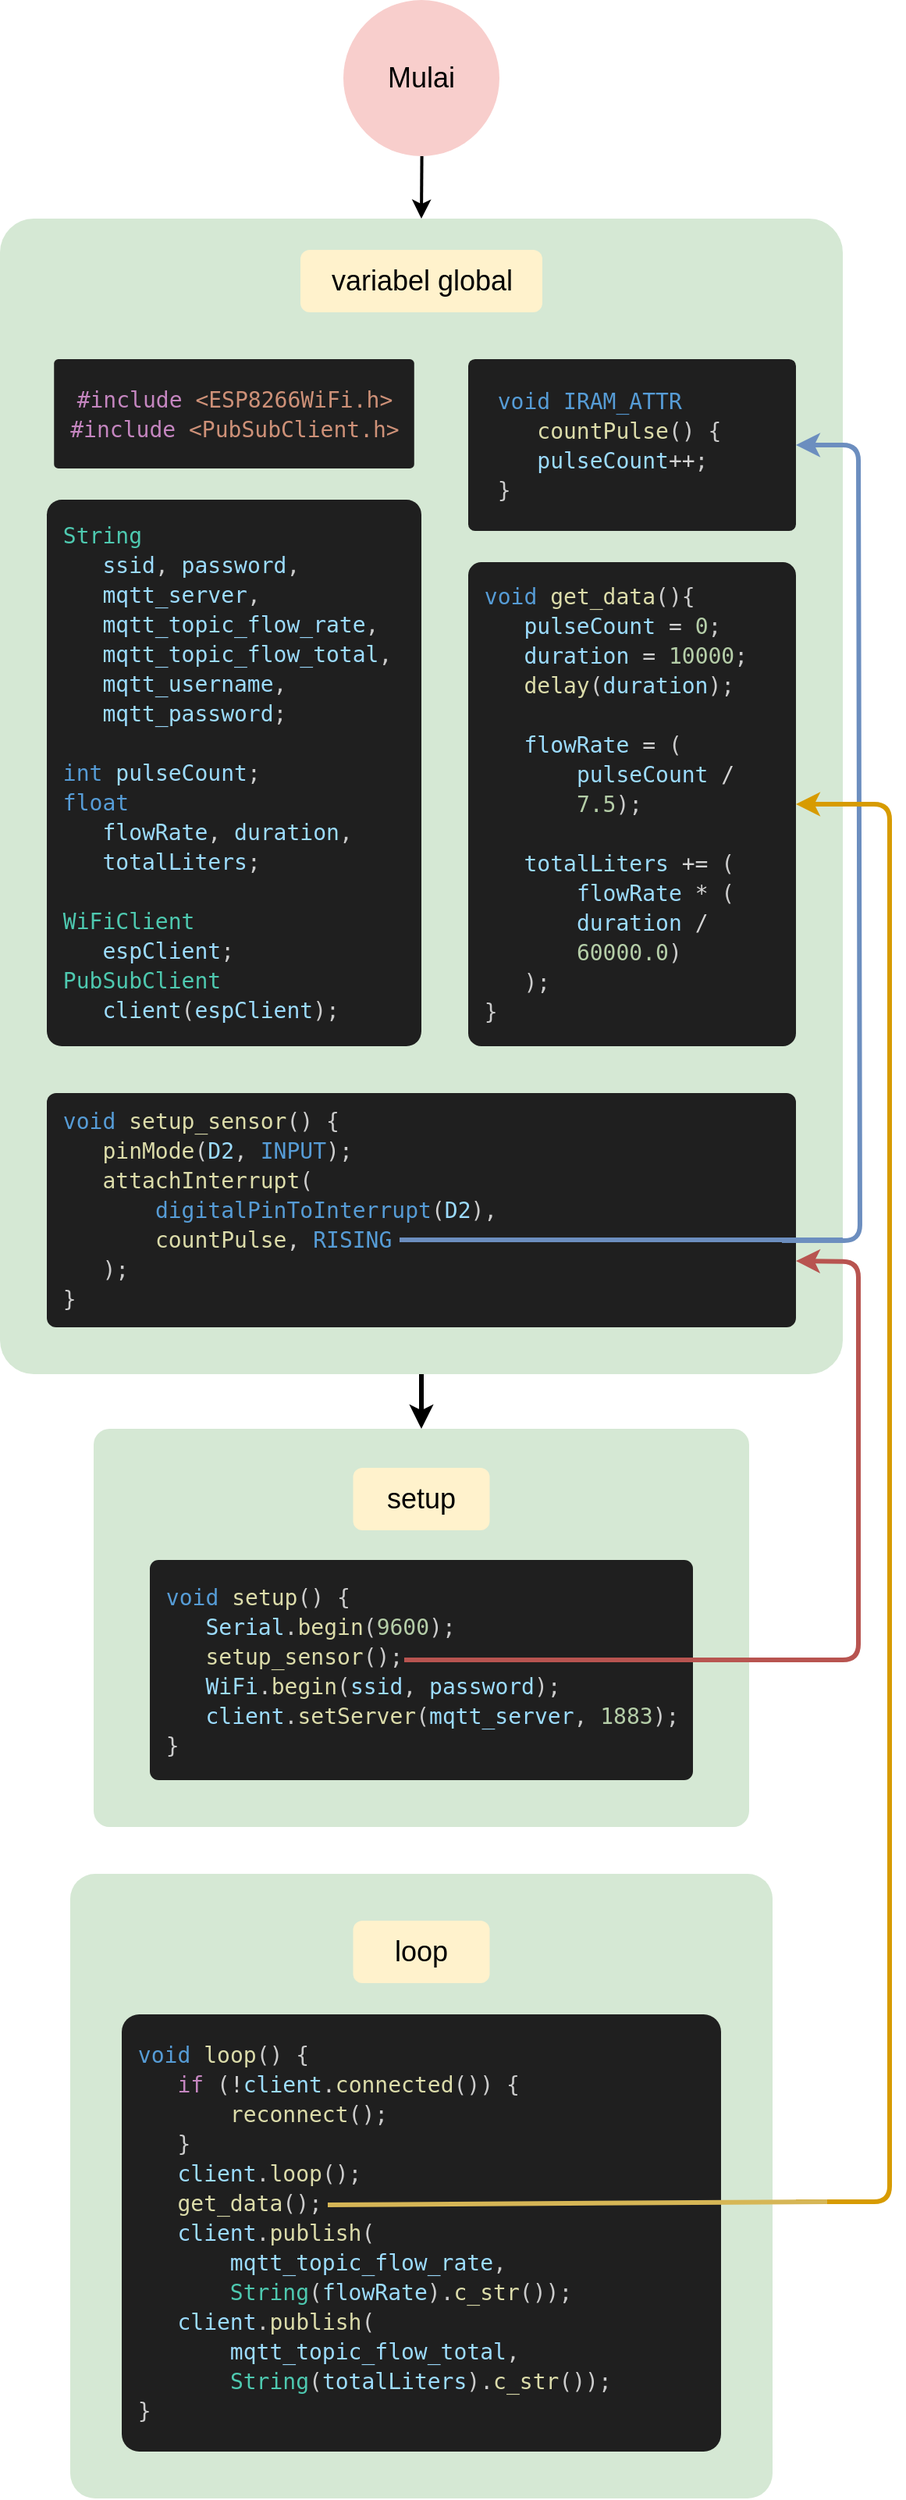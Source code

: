 <mxfile>
    <diagram id="fNDOsW1qVBvkSl3uogUd" name="Water Flow">
        <mxGraphModel dx="1427" dy="636" grid="1" gridSize="10" guides="1" tooltips="1" connect="1" arrows="1" fold="1" page="1" pageScale="1" pageWidth="827" pageHeight="1169" math="0" shadow="0">
            <root>
                <mxCell id="0"/>
                <mxCell id="1" parent="0"/>
                <mxCell id="21" style="edgeStyle=none;html=1;entryX=0.5;entryY=0;entryDx=0;entryDy=0;fontSize=18;strokeWidth=2;" parent="1" source="3" target="12" edge="1">
                    <mxGeometry relative="1" as="geometry"/>
                </mxCell>
                <mxCell id="3" value="Mulai" style="ellipse;whiteSpace=wrap;html=1;aspect=fixed;strokeWidth=2;fontSize=18;fillColor=#f8cecc;strokeColor=none;" parent="1" vertex="1">
                    <mxGeometry x="270" y="10" width="100" height="100" as="geometry"/>
                </mxCell>
                <mxCell id="38" value="" style="edgeStyle=none;html=1;strokeWidth=3;entryX=0.5;entryY=0;entryDx=0;entryDy=0;" edge="1" parent="1" source="12" target="27">
                    <mxGeometry relative="1" as="geometry"/>
                </mxCell>
                <mxCell id="12" value="&lt;div style=&quot;font-family: &amp;quot;Droid Sans Mono&amp;quot;, &amp;quot;monospace&amp;quot;, monospace; line-height: 19px;&quot;&gt;&lt;div style=&quot;&quot;&gt;&lt;div style=&quot;line-height: 19px;&quot;&gt;&lt;div style=&quot;&quot;&gt;&lt;br&gt;&lt;/div&gt;&lt;/div&gt;&lt;/div&gt;&lt;/div&gt;" style="rounded=1;whiteSpace=wrap;html=1;strokeWidth=2;fontSize=14;arcSize=4;fillColor=#d5e8d4;strokeColor=none;align=center;" parent="1" vertex="1">
                    <mxGeometry x="50" y="150" width="540" height="740" as="geometry"/>
                </mxCell>
                <mxCell id="19" value="variabel global" style="rounded=1;whiteSpace=wrap;html=1;strokeWidth=2;fontSize=18;fillColor=#fff2cc;strokeColor=none;fontColor=default;" parent="1" vertex="1">
                    <mxGeometry x="242.5" y="170" width="155" height="40" as="geometry"/>
                </mxCell>
                <mxCell id="22" value="&lt;div style=&quot;font-family: &amp;quot;Droid Sans Mono&amp;quot;, &amp;quot;monospace&amp;quot;, monospace; line-height: 19px;&quot;&gt;&lt;div style=&quot;&quot;&gt;&lt;div style=&quot;line-height: 19px;&quot;&gt;&lt;div style=&quot;&quot;&gt;&lt;div style=&quot;color: rgb(204, 204, 204); background-color: rgb(31, 31, 31); line-height: 19px;&quot;&gt;&lt;div&gt;&lt;span style=&quot;color: #c586c0;&quot;&gt;#include&lt;/span&gt;&lt;span style=&quot;color: #569cd6;&quot;&gt; &lt;/span&gt;&lt;span style=&quot;color: #ce9178;&quot;&gt;&amp;lt;ESP8266WiFi.h&amp;gt;&lt;/span&gt;&lt;/div&gt;&lt;div&gt;&lt;span style=&quot;color: #c586c0;&quot;&gt;#include&lt;/span&gt;&lt;span style=&quot;color: #569cd6;&quot;&gt; &lt;/span&gt;&lt;span style=&quot;color: #ce9178;&quot;&gt;&amp;lt;PubSubClient.h&amp;gt;&lt;/span&gt;&lt;/div&gt;&lt;/div&gt;&lt;/div&gt;&lt;/div&gt;&lt;/div&gt;&lt;/div&gt;" style="rounded=1;whiteSpace=wrap;html=1;strokeWidth=2;fontSize=14;arcSize=4;fillColor=#1f1f1f;strokeColor=none;align=center;fontColor=#333333;labelBorderColor=none;" vertex="1" parent="1">
                    <mxGeometry x="84.62" y="240" width="230.77" height="70" as="geometry"/>
                </mxCell>
                <mxCell id="23" value="&lt;div style=&quot;font-family: &amp;quot;Droid Sans Mono&amp;quot;, &amp;quot;monospace&amp;quot;, monospace; line-height: 19px;&quot;&gt;&lt;div style=&quot;&quot;&gt;&lt;div style=&quot;line-height: 19px;&quot;&gt;&lt;div style=&quot;&quot;&gt;&lt;div style=&quot;color: rgb(204, 204, 204); background-color: rgb(31, 31, 31); line-height: 19px;&quot;&gt;&lt;div style=&quot;line-height: 19px;&quot;&gt;&lt;div&gt;&lt;span style=&quot;color: #4ec9b0;&quot;&gt;&amp;nbsp;String&lt;/span&gt;&lt;/div&gt;&lt;div&gt;    &lt;span style=&quot;color: #9cdcfe;&quot;&gt;&amp;nbsp; &amp;nbsp; ssid&lt;/span&gt;, &lt;span style=&quot;color: #9cdcfe;&quot;&gt;password&lt;/span&gt;,&amp;nbsp; &amp;nbsp; &amp;nbsp; &amp;nbsp;&amp;nbsp;&lt;/div&gt;&lt;div&gt;&lt;span style=&quot;color: #9cdcfe;&quot;&gt;&amp;nbsp; &amp;nbsp; mqtt_server&lt;/span&gt;,&lt;/div&gt;&lt;div&gt;    &lt;span style=&quot;color: #9cdcfe;&quot;&gt;&amp;nbsp; &amp;nbsp; mqtt_topic_flow_rate&lt;/span&gt;,&lt;/div&gt;&lt;div&gt;    &lt;span style=&quot;color: #9cdcfe;&quot;&gt;&amp;nbsp; &amp;nbsp; mqtt_topic_flow_total&lt;/span&gt;,&lt;/div&gt;&lt;div&gt;    &lt;span style=&quot;color: #9cdcfe;&quot;&gt;&amp;nbsp; &amp;nbsp; mqtt_username&lt;/span&gt;,&amp;nbsp;&lt;/div&gt;&lt;div&gt;&lt;span style=&quot;color: #9cdcfe;&quot;&gt;&amp;nbsp; &amp;nbsp; mqtt_password&lt;/span&gt;;&lt;/div&gt;&lt;br&gt;&lt;div&gt;&lt;span style=&quot;color: #569cd6;&quot;&gt;&amp;nbsp;int&lt;/span&gt; &lt;span style=&quot;color: #9cdcfe;&quot;&gt;pulseCount&lt;/span&gt;;&lt;/div&gt;&lt;div&gt;&lt;span style=&quot;color: #569cd6;&quot;&gt;&amp;nbsp;float&lt;/span&gt; &lt;/div&gt;&lt;div&gt;    &lt;span style=&quot;color: #9cdcfe;&quot;&gt;&amp;nbsp; &amp;nbsp; flowRate&lt;/span&gt;, &lt;span style=&quot;color: #9cdcfe;&quot;&gt;duration&lt;/span&gt;,&lt;/div&gt;&lt;div&gt;    &lt;span style=&quot;color: #9cdcfe;&quot;&gt;&amp;nbsp; &amp;nbsp; totalLiters&lt;/span&gt;;&lt;/div&gt;&lt;br&gt;&lt;div&gt;&lt;span style=&quot;color: #4ec9b0;&quot;&gt;&amp;nbsp;WiFiClient&lt;/span&gt; &lt;/div&gt;&lt;div&gt;    &lt;span style=&quot;color: #9cdcfe;&quot;&gt;&amp;nbsp; &amp;nbsp; espClient&lt;/span&gt;;&lt;/div&gt;&lt;div&gt;&lt;span style=&quot;color: #4ec9b0;&quot;&gt;&amp;nbsp;PubSubClient&lt;/span&gt;&lt;/div&gt;&lt;div&gt;    &lt;span style=&quot;color: #9cdcfe;&quot;&gt;&amp;nbsp; &amp;nbsp; client&lt;/span&gt;(&lt;span style=&quot;color: #9cdcfe;&quot;&gt;espClient&lt;/span&gt;);&lt;/div&gt;&lt;/div&gt;&lt;/div&gt;&lt;/div&gt;&lt;/div&gt;&lt;/div&gt;&lt;/div&gt;" style="rounded=1;whiteSpace=wrap;html=1;strokeWidth=2;fontSize=14;arcSize=4;fillColor=#1f1f1f;strokeColor=none;align=left;fontColor=#333333;labelBorderColor=none;" vertex="1" parent="1">
                    <mxGeometry x="80" y="330" width="240" height="350" as="geometry"/>
                </mxCell>
                <mxCell id="24" value="&lt;div style=&quot;font-family: &amp;quot;Droid Sans Mono&amp;quot;, &amp;quot;monospace&amp;quot;, monospace; line-height: 19px;&quot;&gt;&lt;div style=&quot;&quot;&gt;&lt;div style=&quot;line-height: 19px;&quot;&gt;&lt;div style=&quot;&quot;&gt;&lt;div style=&quot;color: rgb(204, 204, 204); background-color: rgb(31, 31, 31); line-height: 19px;&quot;&gt;&lt;div style=&quot;line-height: 19px;&quot;&gt;&lt;div style=&quot;line-height: 19px;&quot;&gt;&lt;div&gt;&lt;span style=&quot;color: #569cd6;&quot;&gt;&amp;nbsp; void&lt;/span&gt; &lt;span style=&quot;color: #569cd6;&quot;&gt;IRAM_ATTR&lt;/span&gt;&lt;/div&gt;&lt;div&gt;&lt;span style=&quot;color: #dcdcaa;&quot;&gt;&amp;nbsp; &amp;nbsp; &amp;nbsp;countPulse&lt;/span&gt;() {&lt;/div&gt;&lt;div&gt;&lt;span style=&quot;color: #9cdcfe;&quot;&gt;&amp;nbsp; &amp;nbsp; &amp;nbsp;pulseCount&lt;/span&gt;&lt;span style=&quot;color: #d4d4d4;&quot;&gt;++&lt;/span&gt;;&lt;/div&gt;&lt;div style=&quot;&quot;&gt;&amp;nbsp; }&lt;/div&gt;&lt;/div&gt;&lt;/div&gt;&lt;/div&gt;&lt;/div&gt;&lt;/div&gt;&lt;/div&gt;&lt;/div&gt;" style="rounded=1;whiteSpace=wrap;html=1;strokeWidth=2;fontSize=14;arcSize=4;fillColor=#1f1f1f;strokeColor=none;align=left;fontColor=#333333;labelBorderColor=none;" vertex="1" parent="1">
                    <mxGeometry x="350" y="240" width="210" height="110" as="geometry"/>
                </mxCell>
                <mxCell id="26" value="&lt;div style=&quot;font-family: &amp;quot;Droid Sans Mono&amp;quot;, &amp;quot;monospace&amp;quot;, monospace; line-height: 19px;&quot;&gt;&lt;div style=&quot;&quot;&gt;&lt;div style=&quot;line-height: 19px;&quot;&gt;&lt;div style=&quot;&quot;&gt;&lt;div style=&quot;color: rgb(204, 204, 204); background-color: rgb(31, 31, 31); line-height: 19px;&quot;&gt;&lt;div style=&quot;line-height: 19px;&quot;&gt;&lt;div style=&quot;line-height: 19px;&quot;&gt;&lt;div style=&quot;line-height: 19px;&quot;&gt;&lt;div&gt;&lt;span style=&quot;color: #569cd6;&quot;&gt;&amp;nbsp;void&lt;/span&gt; &lt;span style=&quot;color: #dcdcaa;&quot;&gt;get_data&lt;/span&gt;(){&lt;/div&gt;&lt;div&gt;    &lt;span style=&quot;color: #9cdcfe;&quot;&gt;&amp;nbsp; &amp;nbsp; pulseCount&lt;/span&gt; &lt;span style=&quot;color: #d4d4d4;&quot;&gt;=&lt;/span&gt; &lt;span style=&quot;color: #b5cea8;&quot;&gt;0&lt;/span&gt;;&lt;/div&gt;&lt;div&gt;    &lt;span style=&quot;color: #9cdcfe;&quot;&gt;&amp;nbsp; &amp;nbsp; duration&lt;/span&gt; &lt;span style=&quot;color: #d4d4d4;&quot;&gt;=&lt;/span&gt; &lt;span style=&quot;color: #b5cea8;&quot;&gt;10000&lt;/span&gt;;&lt;/div&gt;&lt;div&gt;    &lt;span style=&quot;color: #dcdcaa;&quot;&gt;&amp;nbsp; &amp;nbsp; delay&lt;/span&gt;(&lt;span style=&quot;color: #9cdcfe;&quot;&gt;duration&lt;/span&gt;);&lt;/div&gt;&lt;br&gt;&lt;div&gt;    &lt;span style=&quot;color: #9cdcfe;&quot;&gt;&amp;nbsp; &amp;nbsp; flowRate&lt;/span&gt; &lt;span style=&quot;color: #d4d4d4;&quot;&gt;=&lt;/span&gt; (&lt;/div&gt;&lt;div&gt;        &lt;span style=&quot;color: #9cdcfe;&quot;&gt;&amp;nbsp; &amp;nbsp; &lt;span style=&quot;white-space: pre;&quot;&gt;&#9;&lt;/span&gt;pulseCount&lt;/span&gt; &lt;span style=&quot;color: #d4d4d4;&quot;&gt;/&lt;/span&gt;&amp;nbsp;&lt;/div&gt;&lt;div&gt;&lt;span style=&quot;color: #b5cea8;&quot;&gt;&lt;span style=&quot;white-space: pre;&quot;&gt;&#9;&lt;/span&gt;7.5&lt;/span&gt;);&lt;/div&gt;&lt;div&gt;    &lt;span style=&quot;color: #9cdcfe;&quot;&gt;&amp;nbsp; &amp;nbsp;&amp;nbsp;&lt;/span&gt;&lt;/div&gt;&lt;div&gt;&lt;span style=&quot;color: #9cdcfe;&quot;&gt;&amp;nbsp; &amp;nbsp; totalLiters&lt;/span&gt; &lt;span style=&quot;color: #d4d4d4;&quot;&gt;+=&lt;/span&gt; (&lt;/div&gt;&lt;div&gt;        &lt;span style=&quot;color: #9cdcfe;&quot;&gt;&amp;nbsp; &amp;nbsp; &lt;span style=&quot;white-space: pre;&quot;&gt;&#9;&lt;/span&gt;flowRate&lt;/span&gt; &lt;span style=&quot;color: #d4d4d4;&quot;&gt;*&lt;/span&gt; (&lt;/div&gt;&lt;div&gt;        &lt;span style=&quot;color: #9cdcfe;&quot;&gt;&amp;nbsp; &amp;nbsp; &lt;span style=&quot;white-space: pre;&quot;&gt;&#9;&lt;/span&gt;duration&lt;/span&gt; &lt;span style=&quot;color: #d4d4d4;&quot;&gt;/&lt;/span&gt;&amp;nbsp;&lt;/div&gt;&lt;div&gt;&lt;span style=&quot;color: #b5cea8;&quot;&gt;&lt;span style=&quot;white-space: pre;&quot;&gt;&#9;&lt;/span&gt;60000.0&lt;/span&gt;)&lt;/div&gt;&lt;div&gt;&amp;nbsp; &amp;nbsp; );&lt;/div&gt;&lt;div&gt;&amp;nbsp;}&lt;/div&gt;&lt;/div&gt;&lt;/div&gt;&lt;/div&gt;&lt;/div&gt;&lt;/div&gt;&lt;/div&gt;&lt;/div&gt;&lt;/div&gt;" style="rounded=1;whiteSpace=wrap;html=1;strokeWidth=2;fontSize=14;arcSize=4;fillColor=#1f1f1f;strokeColor=none;align=left;fontColor=#333333;labelBorderColor=none;" vertex="1" parent="1">
                    <mxGeometry x="350" y="370" width="210" height="310" as="geometry"/>
                </mxCell>
                <mxCell id="27" value="&lt;div style=&quot;font-family: &amp;quot;Droid Sans Mono&amp;quot;, &amp;quot;monospace&amp;quot;, monospace; line-height: 19px;&quot;&gt;&lt;div style=&quot;&quot;&gt;&lt;div style=&quot;line-height: 19px;&quot;&gt;&lt;div style=&quot;&quot;&gt;&lt;br&gt;&lt;/div&gt;&lt;/div&gt;&lt;/div&gt;&lt;/div&gt;" style="rounded=1;whiteSpace=wrap;html=1;strokeWidth=2;fontSize=14;arcSize=4;fillColor=#d5e8d4;strokeColor=none;align=center;" vertex="1" parent="1">
                    <mxGeometry x="110" y="925" width="420" height="255" as="geometry"/>
                </mxCell>
                <mxCell id="28" value="setup" style="rounded=1;whiteSpace=wrap;html=1;strokeWidth=2;fontSize=18;fillColor=#fff2cc;strokeColor=none;fontColor=default;" vertex="1" parent="1">
                    <mxGeometry x="276.25" y="950" width="87.5" height="40" as="geometry"/>
                </mxCell>
                <mxCell id="29" value="&lt;div style=&quot;font-family: &amp;quot;Droid Sans Mono&amp;quot;, &amp;quot;monospace&amp;quot;, monospace; line-height: 19px;&quot;&gt;&lt;div style=&quot;&quot;&gt;&lt;div style=&quot;line-height: 19px;&quot;&gt;&lt;div style=&quot;&quot;&gt;&lt;div style=&quot;color: rgb(204, 204, 204); background-color: rgb(31, 31, 31); line-height: 19px;&quot;&gt;&lt;div style=&quot;line-height: 19px;&quot;&gt;&lt;div style=&quot;line-height: 19px;&quot;&gt;&lt;div style=&quot;line-height: 19px;&quot;&gt;&lt;div style=&quot;line-height: 19px;&quot;&gt;&lt;div style=&quot;line-height: 19px;&quot;&gt;&lt;div&gt;&lt;span style=&quot;color: #569cd6;&quot;&gt;&amp;nbsp;void&lt;/span&gt; &lt;span style=&quot;color: #dcdcaa;&quot;&gt;setup&lt;/span&gt;() {&lt;/div&gt;&lt;div&gt;&lt;span style=&quot;color: #9cdcfe;&quot;&gt;&amp;nbsp; &amp;nbsp; Serial&lt;/span&gt;.&lt;span style=&quot;color: #dcdcaa;&quot;&gt;begin&lt;/span&gt;(&lt;span style=&quot;color: #b5cea8;&quot;&gt;9600&lt;/span&gt;);&lt;/div&gt;&lt;div&gt;&lt;span style=&quot;color: #dcdcaa;&quot;&gt;&amp;nbsp; &amp;nbsp; setup_sensor&lt;/span&gt;();&lt;/div&gt;&lt;div&gt;&lt;div style=&quot;line-height: 19px;&quot;&gt;&lt;span style=&quot;color: #9cdcfe;&quot;&gt;&amp;nbsp; &amp;nbsp; WiFi&lt;/span&gt;.&lt;span style=&quot;color: #dcdcaa;&quot;&gt;begin&lt;/span&gt;(&lt;span style=&quot;color: #9cdcfe;&quot;&gt;ssid&lt;/span&gt;, &lt;span style=&quot;color: #9cdcfe;&quot;&gt;password&lt;/span&gt;);&lt;/div&gt;&lt;/div&gt;&lt;div&gt;&lt;span style=&quot;color: #9cdcfe;&quot;&gt;&amp;nbsp; &amp;nbsp; client&lt;/span&gt;.&lt;span style=&quot;color: #dcdcaa;&quot;&gt;setServer&lt;/span&gt;(&lt;span style=&quot;color: #9cdcfe;&quot;&gt;mqtt_server&lt;/span&gt;, &lt;span style=&quot;color: #b5cea8;&quot;&gt;1883&lt;/span&gt;);&lt;/div&gt;&lt;div&gt;&amp;nbsp;}&lt;/div&gt;&lt;/div&gt;&lt;/div&gt;&lt;/div&gt;&lt;/div&gt;&lt;/div&gt;&lt;/div&gt;&lt;/div&gt;&lt;/div&gt;&lt;/div&gt;&lt;/div&gt;" style="rounded=1;whiteSpace=wrap;html=1;strokeWidth=2;fontSize=14;arcSize=4;fillColor=#1f1f1f;strokeColor=none;align=left;fontColor=#333333;labelBorderColor=none;" vertex="1" parent="1">
                    <mxGeometry x="146" y="1009" width="348" height="141" as="geometry"/>
                </mxCell>
                <mxCell id="30" value="&lt;div style=&quot;font-family: &amp;quot;Droid Sans Mono&amp;quot;, &amp;quot;monospace&amp;quot;, monospace; line-height: 19px;&quot;&gt;&lt;div style=&quot;&quot;&gt;&lt;div style=&quot;line-height: 19px;&quot;&gt;&lt;div style=&quot;&quot;&gt;&lt;div style=&quot;color: rgb(204, 204, 204); background-color: rgb(31, 31, 31); line-height: 19px;&quot;&gt;&lt;div style=&quot;line-height: 19px;&quot;&gt;&lt;div style=&quot;line-height: 19px;&quot;&gt;&lt;div style=&quot;line-height: 19px;&quot;&gt;&lt;div&gt;&lt;span style=&quot;color: #569cd6;&quot;&gt;&amp;nbsp;void&lt;/span&gt; &lt;span style=&quot;color: #dcdcaa;&quot;&gt;setup_sensor&lt;/span&gt;() {&lt;/div&gt;&lt;div&gt;    &lt;span style=&quot;color: #dcdcaa;&quot;&gt;&amp;nbsp; &amp;nbsp; pinMode&lt;/span&gt;(&lt;span style=&quot;color: #9cdcfe;&quot;&gt;D2&lt;/span&gt;, &lt;span style=&quot;color: #569cd6;&quot;&gt;INPUT&lt;/span&gt;);&lt;/div&gt;&lt;div&gt;    &lt;span style=&quot;color: #dcdcaa;&quot;&gt;&amp;nbsp; &amp;nbsp; attachInterrupt&lt;/span&gt;(&lt;/div&gt;&lt;div&gt;        &lt;span style=&quot;color: #569cd6;&quot;&gt;&amp;nbsp; &amp;nbsp; &lt;span style=&quot;white-space: pre;&quot;&gt;&#9;&lt;/span&gt;digitalPinToInterrupt&lt;/span&gt;(&lt;span style=&quot;color: #9cdcfe;&quot;&gt;D2&lt;/span&gt;),&lt;/div&gt;&lt;div&gt;        &lt;span style=&quot;color: #dcdcaa;&quot;&gt;&amp;nbsp; &amp;nbsp; &lt;span style=&quot;white-space: pre;&quot;&gt;&#9;&lt;/span&gt;countPulse&lt;/span&gt;, &lt;span style=&quot;color: #569cd6;&quot;&gt;RISING&lt;/span&gt;&lt;/div&gt;&lt;div&gt;&amp;nbsp; &amp;nbsp; );&lt;/div&gt;&lt;div&gt;&amp;nbsp;}&lt;/div&gt;&lt;/div&gt;&lt;/div&gt;&lt;/div&gt;&lt;/div&gt;&lt;/div&gt;&lt;/div&gt;&lt;/div&gt;&lt;/div&gt;" style="rounded=1;whiteSpace=wrap;html=1;strokeWidth=2;fontSize=14;arcSize=4;fillColor=#1f1f1f;strokeColor=none;align=left;fontColor=#333333;labelBorderColor=none;" vertex="1" parent="1">
                    <mxGeometry x="80" y="710" width="480" height="150" as="geometry"/>
                </mxCell>
                <mxCell id="32" style="edgeStyle=none;html=1;entryX=1;entryY=0.75;entryDx=0;entryDy=0;strokeWidth=3;fillColor=#f8cecc;strokeColor=#b85450;" edge="1" parent="1">
                    <mxGeometry relative="1" as="geometry">
                        <mxPoint x="550" y="1073" as="sourcePoint"/>
                        <mxPoint x="560" y="817.5" as="targetPoint"/>
                        <Array as="points">
                            <mxPoint x="600" y="1073"/>
                            <mxPoint x="600" y="818"/>
                        </Array>
                    </mxGeometry>
                </mxCell>
                <mxCell id="33" value="" style="endArrow=none;html=1;strokeWidth=3;fillColor=#f8cecc;strokeColor=#b85450;" edge="1" parent="1">
                    <mxGeometry width="50" height="50" relative="1" as="geometry">
                        <mxPoint x="559" y="1073" as="sourcePoint"/>
                        <mxPoint x="309" y="1073" as="targetPoint"/>
                    </mxGeometry>
                </mxCell>
                <mxCell id="36" value="" style="endArrow=none;html=1;strokeWidth=3;fillColor=#dae8fc;strokeColor=#6c8ebf;" edge="1" parent="1">
                    <mxGeometry width="50" height="50" relative="1" as="geometry">
                        <mxPoint x="590" y="804" as="sourcePoint"/>
                        <mxPoint x="306" y="804" as="targetPoint"/>
                    </mxGeometry>
                </mxCell>
                <mxCell id="37" style="edgeStyle=none;html=1;entryX=1;entryY=0.5;entryDx=0;entryDy=0;strokeWidth=3;fillColor=#dae8fc;strokeColor=#6c8ebf;" edge="1" parent="1" target="24">
                    <mxGeometry relative="1" as="geometry">
                        <mxPoint x="551" y="804.5" as="sourcePoint"/>
                        <mxPoint x="561" y="549" as="targetPoint"/>
                        <Array as="points">
                            <mxPoint x="601" y="804.5"/>
                            <mxPoint x="600" y="295"/>
                        </Array>
                    </mxGeometry>
                </mxCell>
                <mxCell id="39" value="&lt;div style=&quot;font-family: &amp;quot;Droid Sans Mono&amp;quot;, &amp;quot;monospace&amp;quot;, monospace; line-height: 19px;&quot;&gt;&lt;div style=&quot;&quot;&gt;&lt;div style=&quot;line-height: 19px;&quot;&gt;&lt;div style=&quot;&quot;&gt;&lt;br&gt;&lt;/div&gt;&lt;/div&gt;&lt;/div&gt;&lt;/div&gt;" style="rounded=1;whiteSpace=wrap;html=1;strokeWidth=2;fontSize=14;arcSize=4;fillColor=#d5e8d4;strokeColor=none;align=center;" vertex="1" parent="1">
                    <mxGeometry x="95" y="1210" width="450" height="400" as="geometry"/>
                </mxCell>
                <mxCell id="40" value="loop" style="rounded=1;whiteSpace=wrap;html=1;strokeWidth=2;fontSize=18;fillColor=#fff2cc;strokeColor=none;fontColor=default;" vertex="1" parent="1">
                    <mxGeometry x="276.25" y="1240" width="87.5" height="40" as="geometry"/>
                </mxCell>
                <mxCell id="41" value="&lt;div style=&quot;font-family: &amp;quot;Droid Sans Mono&amp;quot;, &amp;quot;monospace&amp;quot;, monospace; line-height: 19px;&quot;&gt;&lt;div style=&quot;&quot;&gt;&lt;div style=&quot;line-height: 19px;&quot;&gt;&lt;div style=&quot;&quot;&gt;&lt;div style=&quot;background-color: rgb(31, 31, 31); line-height: 19px;&quot;&gt;&lt;div style=&quot;line-height: 19px;&quot;&gt;&lt;div style=&quot;line-height: 19px;&quot;&gt;&lt;div style=&quot;line-height: 19px;&quot;&gt;&lt;div style=&quot;line-height: 19px;&quot;&gt;&lt;div style=&quot;line-height: 19px;&quot;&gt;&lt;div style=&quot;line-height: 19px;&quot;&gt;&lt;div style=&quot;line-height: 19px;&quot;&gt;&lt;div style=&quot;color: rgb(204, 204, 204);&quot;&gt;&lt;span style=&quot;color: #569cd6;&quot;&gt;&amp;nbsp;void&lt;/span&gt; &lt;span style=&quot;color: #dcdcaa;&quot;&gt;loop&lt;/span&gt;() {&lt;/div&gt;&lt;div style=&quot;color: rgb(204, 204, 204);&quot;&gt;  &lt;span style=&quot;color: #c586c0;&quot;&gt;&amp;nbsp; &amp;nbsp; if&lt;/span&gt; (&lt;span style=&quot;color: #d4d4d4;&quot;&gt;!&lt;/span&gt;&lt;span style=&quot;color: #9cdcfe;&quot;&gt;client&lt;/span&gt;.&lt;span style=&quot;color: #dcdcaa;&quot;&gt;connected&lt;/span&gt;()) {&lt;/div&gt;&lt;div style=&quot;color: rgb(204, 204, 204);&quot;&gt;    &lt;span style=&quot;color: #dcdcaa;&quot;&gt;&amp;nbsp; &amp;nbsp; &amp;nbsp; &amp;nbsp; reconnect&lt;/span&gt;();&lt;/div&gt;&lt;div style=&quot;color: rgb(204, 204, 204);&quot;&gt;&amp;nbsp; &amp;nbsp; }&lt;/div&gt;&lt;div style=&quot;color: rgb(204, 204, 204);&quot;&gt;  &lt;span style=&quot;color: #9cdcfe;&quot;&gt;&amp;nbsp; &amp;nbsp; client&lt;/span&gt;.&lt;span style=&quot;color: #dcdcaa;&quot;&gt;loop&lt;/span&gt;();&lt;/div&gt;&lt;div style=&quot;color: rgb(204, 204, 204);&quot;&gt;  &lt;span style=&quot;color: #dcdcaa;&quot;&gt;&amp;nbsp; &amp;nbsp; get_data&lt;/span&gt;();&lt;/div&gt;&lt;div style=&quot;color: rgb(204, 204, 204);&quot;&gt;  &lt;span style=&quot;color: #9cdcfe;&quot;&gt;&amp;nbsp; &amp;nbsp; client&lt;/span&gt;.&lt;span style=&quot;color: #dcdcaa;&quot;&gt;publish&lt;/span&gt;(&lt;/div&gt;&lt;div style=&quot;color: rgb(204, 204, 204);&quot;&gt;        &lt;span style=&quot;color: #9cdcfe;&quot;&gt;&amp;nbsp; &amp;nbsp; &amp;nbsp; &amp;nbsp; mqtt_topic_flow_rate&lt;/span&gt;,&lt;/div&gt;&lt;div style=&quot;color: rgb(204, 204, 204);&quot;&gt;        &lt;span style=&quot;color: #4ec9b0;&quot;&gt;&amp;nbsp; &amp;nbsp; &amp;nbsp; &amp;nbsp; String&lt;/span&gt;(&lt;span style=&quot;color: #9cdcfe;&quot;&gt;flowRate&lt;/span&gt;).&lt;span style=&quot;color: #dcdcaa;&quot;&gt;c_str&lt;/span&gt;());&lt;/div&gt;&lt;div style=&quot;color: rgb(204, 204, 204);&quot;&gt;  &lt;span style=&quot;color: #9cdcfe;&quot;&gt;&amp;nbsp; &amp;nbsp; client&lt;/span&gt;.&lt;span style=&quot;color: #dcdcaa;&quot;&gt;publish&lt;/span&gt;(&lt;/div&gt;&lt;div style=&quot;color: rgb(204, 204, 204);&quot;&gt;        &lt;span style=&quot;color: #9cdcfe;&quot;&gt;&amp;nbsp; &amp;nbsp; &amp;nbsp; &amp;nbsp; mqtt_topic_flow_total&lt;/span&gt;,&lt;/div&gt;&lt;div style=&quot;&quot;&gt;&lt;font color=&quot;#cccccc&quot;&gt;&amp;nbsp; &amp;nbsp; &amp;nbsp; &amp;nbsp;&amp;nbsp;&lt;/font&gt;&lt;span style=&quot;color: rgb(78, 201, 176);&quot;&gt;String&lt;/span&gt;&lt;font color=&quot;#cccccc&quot;&gt;(&lt;/font&gt;&lt;span style=&quot;color: rgb(156, 220, 254);&quot;&gt;totalLiters&lt;/span&gt;&lt;font color=&quot;#cccccc&quot;&gt;).&lt;/font&gt;&lt;span style=&quot;color: rgb(220, 220, 170);&quot;&gt;c_str&lt;/span&gt;&lt;font color=&quot;#cccccc&quot;&gt;());&lt;/font&gt;&lt;/div&gt;&lt;div style=&quot;color: rgb(204, 204, 204);&quot;&gt;&amp;nbsp;}&lt;/div&gt;&lt;/div&gt;&lt;/div&gt;&lt;/div&gt;&lt;/div&gt;&lt;/div&gt;&lt;/div&gt;&lt;/div&gt;&lt;/div&gt;&lt;/div&gt;&lt;/div&gt;&lt;/div&gt;&lt;/div&gt;" style="rounded=1;whiteSpace=wrap;html=1;strokeWidth=2;fontSize=14;arcSize=4;fillColor=#1f1f1f;strokeColor=none;align=left;fontColor=#333333;labelBorderColor=none;" vertex="1" parent="1">
                    <mxGeometry x="128" y="1300" width="384" height="280" as="geometry"/>
                </mxCell>
                <mxCell id="43" style="edgeStyle=none;html=1;strokeWidth=3;fillColor=#ffe6cc;strokeColor=#d79b00;entryX=1;entryY=0.5;entryDx=0;entryDy=0;" edge="1" parent="1" target="26">
                    <mxGeometry relative="1" as="geometry">
                        <mxPoint x="560" y="1420" as="sourcePoint"/>
                        <mxPoint x="620" y="700" as="targetPoint"/>
                        <Array as="points">
                            <mxPoint x="620" y="1420"/>
                            <mxPoint x="620" y="1110"/>
                            <mxPoint x="620" y="525"/>
                        </Array>
                    </mxGeometry>
                </mxCell>
                <mxCell id="44" value="" style="endArrow=none;html=1;strokeWidth=3;fillColor=#fff2cc;strokeColor=#d6b656;" edge="1" parent="1">
                    <mxGeometry width="50" height="50" relative="1" as="geometry">
                        <mxPoint x="580" y="1420" as="sourcePoint"/>
                        <mxPoint x="260" y="1422" as="targetPoint"/>
                    </mxGeometry>
                </mxCell>
            </root>
        </mxGraphModel>
    </diagram>
</mxfile>